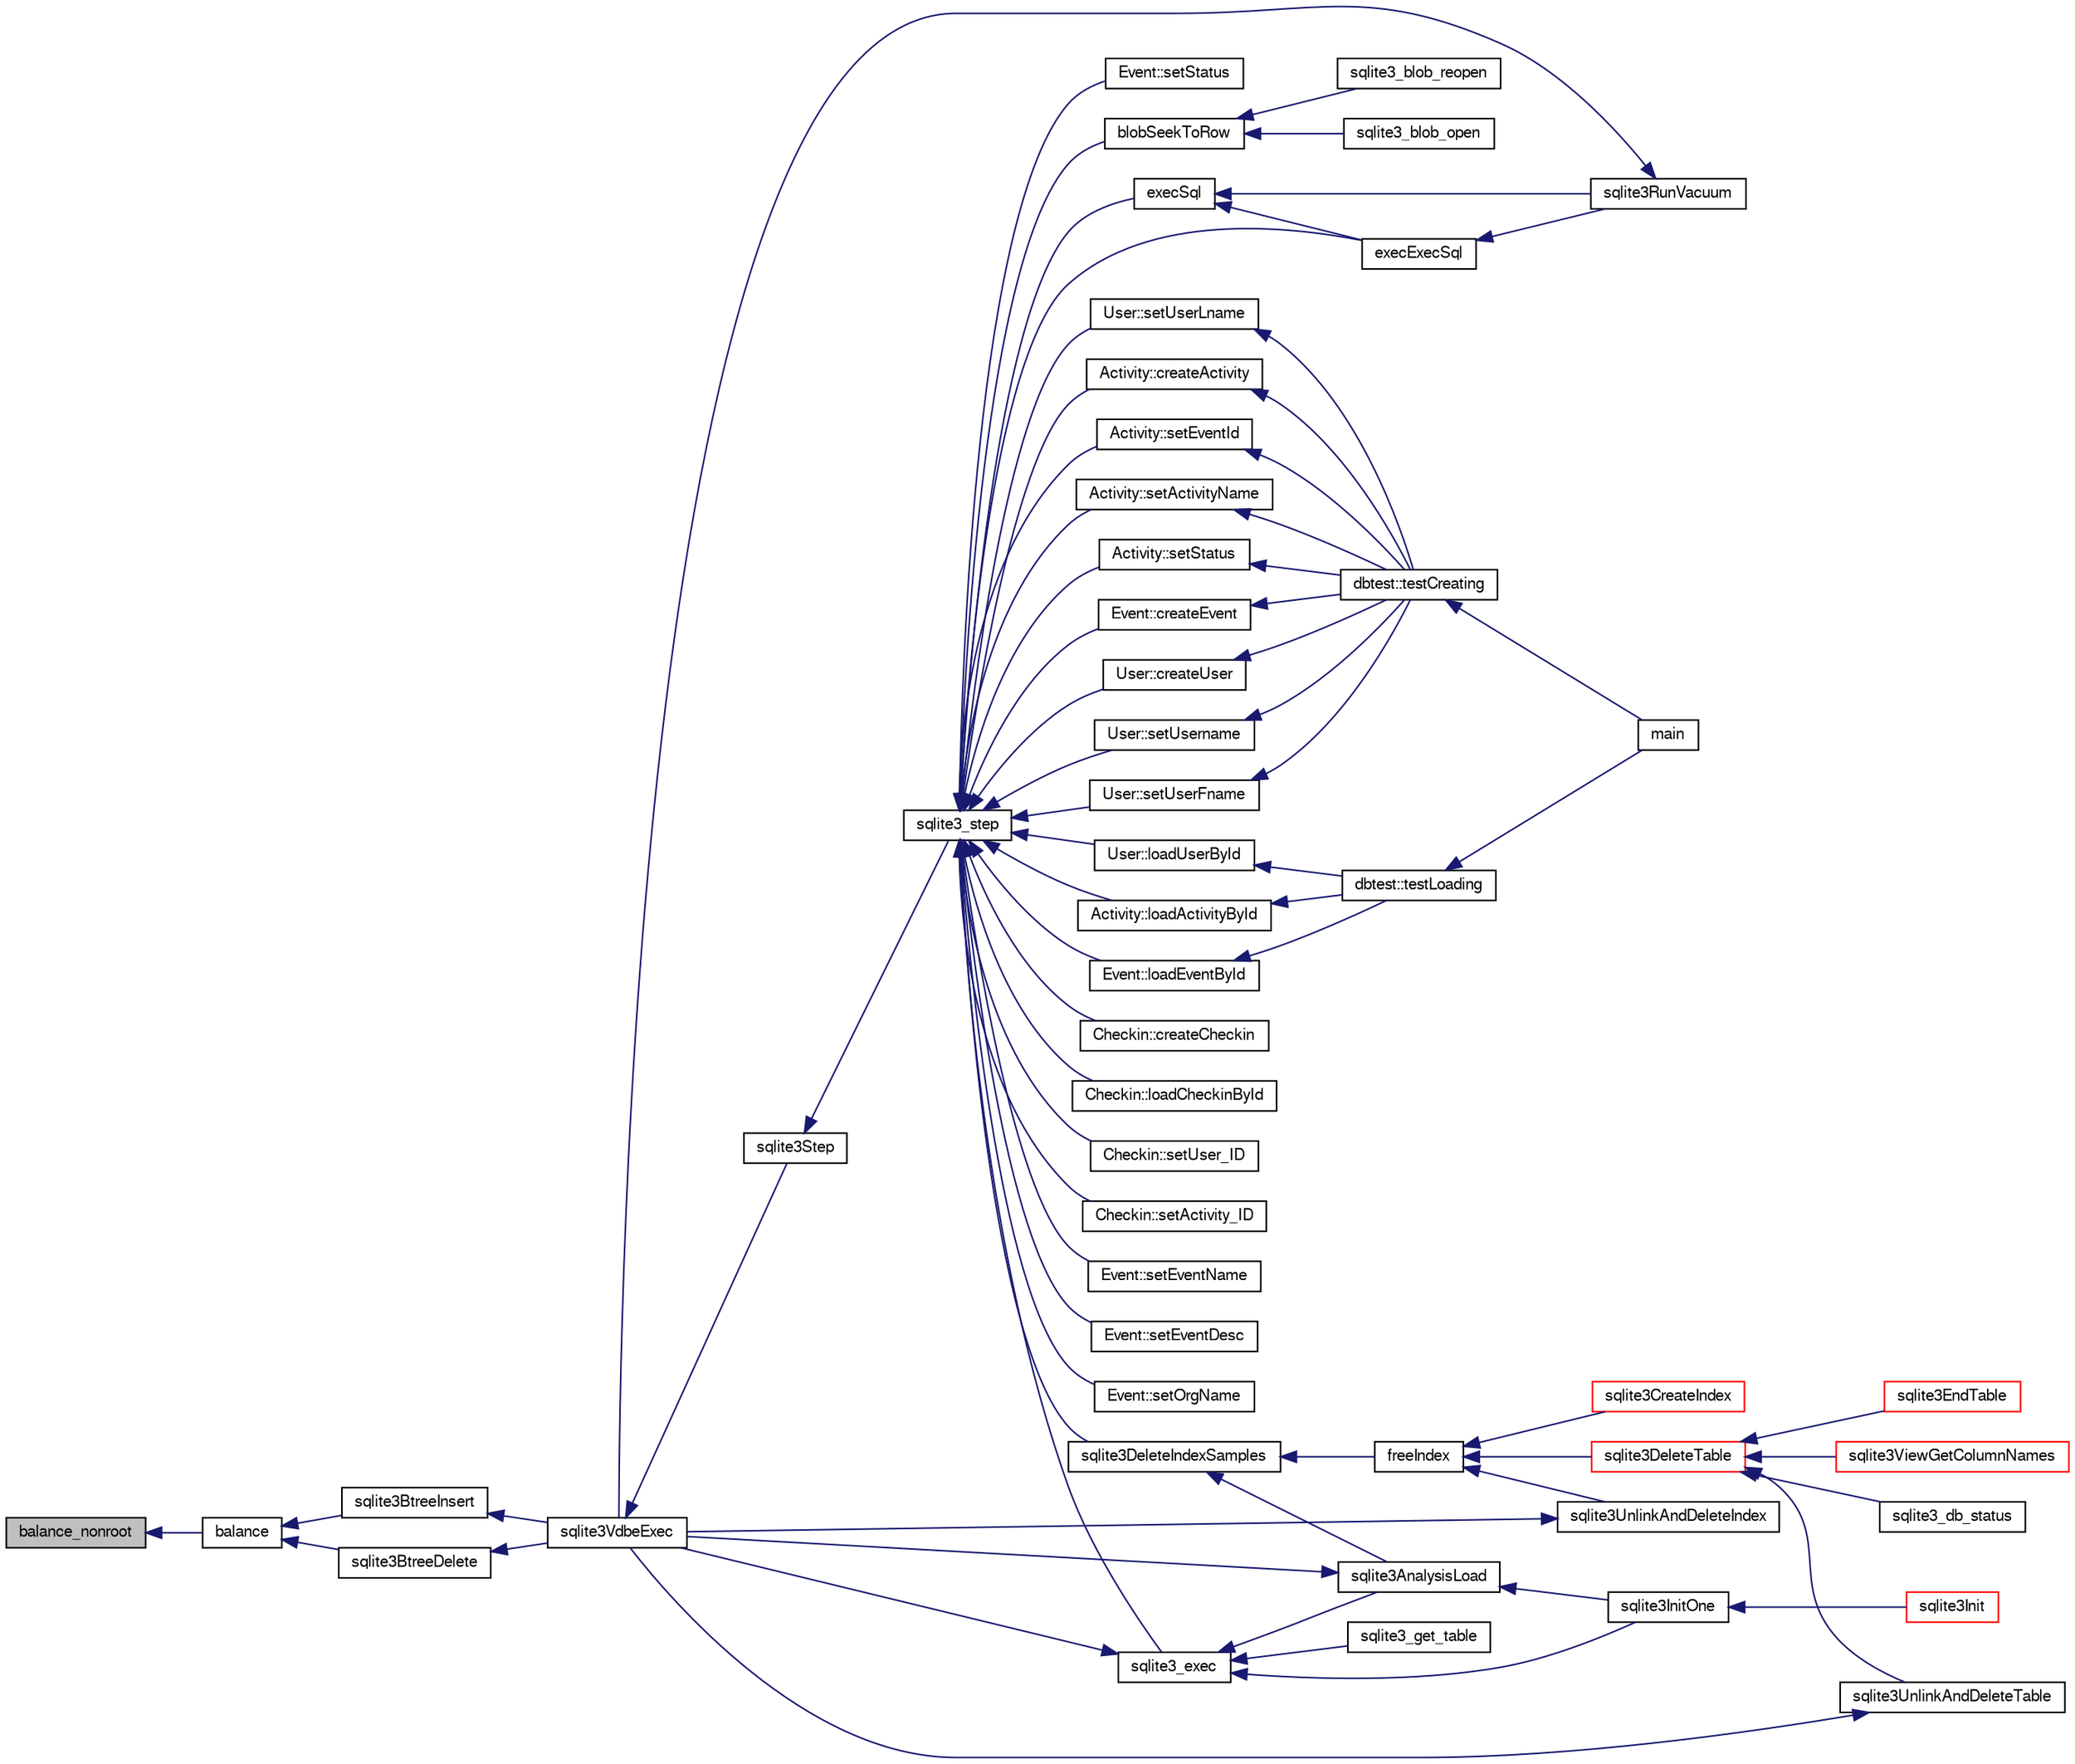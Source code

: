 digraph "balance_nonroot"
{
  edge [fontname="FreeSans",fontsize="10",labelfontname="FreeSans",labelfontsize="10"];
  node [fontname="FreeSans",fontsize="10",shape=record];
  rankdir="LR";
  Node19522 [label="balance_nonroot",height=0.2,width=0.4,color="black", fillcolor="grey75", style="filled", fontcolor="black"];
  Node19522 -> Node19523 [dir="back",color="midnightblue",fontsize="10",style="solid",fontname="FreeSans"];
  Node19523 [label="balance",height=0.2,width=0.4,color="black", fillcolor="white", style="filled",URL="$sqlite3_8c.html#a173f7c872fb68ccd3a20440d640b66c7"];
  Node19523 -> Node19524 [dir="back",color="midnightblue",fontsize="10",style="solid",fontname="FreeSans"];
  Node19524 [label="sqlite3BtreeInsert",height=0.2,width=0.4,color="black", fillcolor="white", style="filled",URL="$sqlite3_8c.html#aa6c6b68ed28d38984e5fa329794d7f02"];
  Node19524 -> Node19525 [dir="back",color="midnightblue",fontsize="10",style="solid",fontname="FreeSans"];
  Node19525 [label="sqlite3VdbeExec",height=0.2,width=0.4,color="black", fillcolor="white", style="filled",URL="$sqlite3_8c.html#a8ce40a614bdc56719c4d642b1e4dfb21"];
  Node19525 -> Node19526 [dir="back",color="midnightblue",fontsize="10",style="solid",fontname="FreeSans"];
  Node19526 [label="sqlite3Step",height=0.2,width=0.4,color="black", fillcolor="white", style="filled",URL="$sqlite3_8c.html#a3f2872e873e2758a4beedad1d5113554"];
  Node19526 -> Node19527 [dir="back",color="midnightblue",fontsize="10",style="solid",fontname="FreeSans"];
  Node19527 [label="sqlite3_step",height=0.2,width=0.4,color="black", fillcolor="white", style="filled",URL="$sqlite3_8h.html#ac1e491ce36b7471eb28387f7d3c74334"];
  Node19527 -> Node19528 [dir="back",color="midnightblue",fontsize="10",style="solid",fontname="FreeSans"];
  Node19528 [label="Activity::createActivity",height=0.2,width=0.4,color="black", fillcolor="white", style="filled",URL="$classActivity.html#a813cc5e52c14ab49b39014c134e3425b"];
  Node19528 -> Node19529 [dir="back",color="midnightblue",fontsize="10",style="solid",fontname="FreeSans"];
  Node19529 [label="dbtest::testCreating",height=0.2,width=0.4,color="black", fillcolor="white", style="filled",URL="$classdbtest.html#a8193e88a7df657069c8a6bd09c8243b7"];
  Node19529 -> Node19530 [dir="back",color="midnightblue",fontsize="10",style="solid",fontname="FreeSans"];
  Node19530 [label="main",height=0.2,width=0.4,color="black", fillcolor="white", style="filled",URL="$test_8cpp.html#ae66f6b31b5ad750f1fe042a706a4e3d4"];
  Node19527 -> Node19531 [dir="back",color="midnightblue",fontsize="10",style="solid",fontname="FreeSans"];
  Node19531 [label="Activity::loadActivityById",height=0.2,width=0.4,color="black", fillcolor="white", style="filled",URL="$classActivity.html#abe4ffb4f08a47212ebf9013259d9e7fd"];
  Node19531 -> Node19532 [dir="back",color="midnightblue",fontsize="10",style="solid",fontname="FreeSans"];
  Node19532 [label="dbtest::testLoading",height=0.2,width=0.4,color="black", fillcolor="white", style="filled",URL="$classdbtest.html#a6f98d82a2c8e2b9040848763504ddae1"];
  Node19532 -> Node19530 [dir="back",color="midnightblue",fontsize="10",style="solid",fontname="FreeSans"];
  Node19527 -> Node19533 [dir="back",color="midnightblue",fontsize="10",style="solid",fontname="FreeSans"];
  Node19533 [label="Activity::setEventId",height=0.2,width=0.4,color="black", fillcolor="white", style="filled",URL="$classActivity.html#adb1d0fd0d08f473e068f0a4086bfa9ca"];
  Node19533 -> Node19529 [dir="back",color="midnightblue",fontsize="10",style="solid",fontname="FreeSans"];
  Node19527 -> Node19534 [dir="back",color="midnightblue",fontsize="10",style="solid",fontname="FreeSans"];
  Node19534 [label="Activity::setActivityName",height=0.2,width=0.4,color="black", fillcolor="white", style="filled",URL="$classActivity.html#a62dc3737b33915a36086f9dd26d16a81"];
  Node19534 -> Node19529 [dir="back",color="midnightblue",fontsize="10",style="solid",fontname="FreeSans"];
  Node19527 -> Node19535 [dir="back",color="midnightblue",fontsize="10",style="solid",fontname="FreeSans"];
  Node19535 [label="Activity::setStatus",height=0.2,width=0.4,color="black", fillcolor="white", style="filled",URL="$classActivity.html#af618135a7738f4d2a7ee147a8ef912ea"];
  Node19535 -> Node19529 [dir="back",color="midnightblue",fontsize="10",style="solid",fontname="FreeSans"];
  Node19527 -> Node19536 [dir="back",color="midnightblue",fontsize="10",style="solid",fontname="FreeSans"];
  Node19536 [label="Checkin::createCheckin",height=0.2,width=0.4,color="black", fillcolor="white", style="filled",URL="$classCheckin.html#a4e40acdf7fff0e607f6de4f24f3a163c"];
  Node19527 -> Node19537 [dir="back",color="midnightblue",fontsize="10",style="solid",fontname="FreeSans"];
  Node19537 [label="Checkin::loadCheckinById",height=0.2,width=0.4,color="black", fillcolor="white", style="filled",URL="$classCheckin.html#a3461f70ea6c68475225f2a07f78a21e0"];
  Node19527 -> Node19538 [dir="back",color="midnightblue",fontsize="10",style="solid",fontname="FreeSans"];
  Node19538 [label="Checkin::setUser_ID",height=0.2,width=0.4,color="black", fillcolor="white", style="filled",URL="$classCheckin.html#a76ab640f4f912876dbebf183db5359c6"];
  Node19527 -> Node19539 [dir="back",color="midnightblue",fontsize="10",style="solid",fontname="FreeSans"];
  Node19539 [label="Checkin::setActivity_ID",height=0.2,width=0.4,color="black", fillcolor="white", style="filled",URL="$classCheckin.html#ab2ff3ec2604ec73a42af25874a00b232"];
  Node19527 -> Node19540 [dir="back",color="midnightblue",fontsize="10",style="solid",fontname="FreeSans"];
  Node19540 [label="Event::createEvent",height=0.2,width=0.4,color="black", fillcolor="white", style="filled",URL="$classEvent.html#a77adb9f4a46ffb32c2d931f0691f5903"];
  Node19540 -> Node19529 [dir="back",color="midnightblue",fontsize="10",style="solid",fontname="FreeSans"];
  Node19527 -> Node19541 [dir="back",color="midnightblue",fontsize="10",style="solid",fontname="FreeSans"];
  Node19541 [label="Event::loadEventById",height=0.2,width=0.4,color="black", fillcolor="white", style="filled",URL="$classEvent.html#afa66cea33f722dbeecb69cc98fdea055"];
  Node19541 -> Node19532 [dir="back",color="midnightblue",fontsize="10",style="solid",fontname="FreeSans"];
  Node19527 -> Node19542 [dir="back",color="midnightblue",fontsize="10",style="solid",fontname="FreeSans"];
  Node19542 [label="Event::setEventName",height=0.2,width=0.4,color="black", fillcolor="white", style="filled",URL="$classEvent.html#a10596b6ca077df05184e30d62b08729d"];
  Node19527 -> Node19543 [dir="back",color="midnightblue",fontsize="10",style="solid",fontname="FreeSans"];
  Node19543 [label="Event::setEventDesc",height=0.2,width=0.4,color="black", fillcolor="white", style="filled",URL="$classEvent.html#ae36b8377dcae792f1c5c4726024c981b"];
  Node19527 -> Node19544 [dir="back",color="midnightblue",fontsize="10",style="solid",fontname="FreeSans"];
  Node19544 [label="Event::setOrgName",height=0.2,width=0.4,color="black", fillcolor="white", style="filled",URL="$classEvent.html#a19aac0f776bd764563a54977656cf680"];
  Node19527 -> Node19545 [dir="back",color="midnightblue",fontsize="10",style="solid",fontname="FreeSans"];
  Node19545 [label="Event::setStatus",height=0.2,width=0.4,color="black", fillcolor="white", style="filled",URL="$classEvent.html#ab0a6b9285af0f4172eb841e2b80f8972"];
  Node19527 -> Node19546 [dir="back",color="midnightblue",fontsize="10",style="solid",fontname="FreeSans"];
  Node19546 [label="blobSeekToRow",height=0.2,width=0.4,color="black", fillcolor="white", style="filled",URL="$sqlite3_8c.html#afff57e13332b98c8a44a7cebe38962ab"];
  Node19546 -> Node19547 [dir="back",color="midnightblue",fontsize="10",style="solid",fontname="FreeSans"];
  Node19547 [label="sqlite3_blob_open",height=0.2,width=0.4,color="black", fillcolor="white", style="filled",URL="$sqlite3_8h.html#adb8ad839a5bdd62a43785132bc7dd518"];
  Node19546 -> Node19548 [dir="back",color="midnightblue",fontsize="10",style="solid",fontname="FreeSans"];
  Node19548 [label="sqlite3_blob_reopen",height=0.2,width=0.4,color="black", fillcolor="white", style="filled",URL="$sqlite3_8h.html#abc77c24fdc0150138490359a94360f7e"];
  Node19527 -> Node19549 [dir="back",color="midnightblue",fontsize="10",style="solid",fontname="FreeSans"];
  Node19549 [label="sqlite3DeleteIndexSamples",height=0.2,width=0.4,color="black", fillcolor="white", style="filled",URL="$sqlite3_8c.html#aaeda0302fbf61397ec009f65bed047ef"];
  Node19549 -> Node19550 [dir="back",color="midnightblue",fontsize="10",style="solid",fontname="FreeSans"];
  Node19550 [label="sqlite3AnalysisLoad",height=0.2,width=0.4,color="black", fillcolor="white", style="filled",URL="$sqlite3_8c.html#a48a2301c27e1d3d68708b9b8761b5a01"];
  Node19550 -> Node19525 [dir="back",color="midnightblue",fontsize="10",style="solid",fontname="FreeSans"];
  Node19550 -> Node19551 [dir="back",color="midnightblue",fontsize="10",style="solid",fontname="FreeSans"];
  Node19551 [label="sqlite3InitOne",height=0.2,width=0.4,color="black", fillcolor="white", style="filled",URL="$sqlite3_8c.html#ac4318b25df65269906b0379251fe9b85"];
  Node19551 -> Node19552 [dir="back",color="midnightblue",fontsize="10",style="solid",fontname="FreeSans"];
  Node19552 [label="sqlite3Init",height=0.2,width=0.4,color="red", fillcolor="white", style="filled",URL="$sqlite3_8c.html#aed74e3dc765631a833f522f425ff5a48"];
  Node19549 -> Node19652 [dir="back",color="midnightblue",fontsize="10",style="solid",fontname="FreeSans"];
  Node19652 [label="freeIndex",height=0.2,width=0.4,color="black", fillcolor="white", style="filled",URL="$sqlite3_8c.html#a00907c99c18d5bcb9d0b38c077146c31"];
  Node19652 -> Node19653 [dir="back",color="midnightblue",fontsize="10",style="solid",fontname="FreeSans"];
  Node19653 [label="sqlite3UnlinkAndDeleteIndex",height=0.2,width=0.4,color="black", fillcolor="white", style="filled",URL="$sqlite3_8c.html#a889f2dcb438c56db37a6d61e9f25e244"];
  Node19653 -> Node19525 [dir="back",color="midnightblue",fontsize="10",style="solid",fontname="FreeSans"];
  Node19652 -> Node19654 [dir="back",color="midnightblue",fontsize="10",style="solid",fontname="FreeSans"];
  Node19654 [label="sqlite3DeleteTable",height=0.2,width=0.4,color="red", fillcolor="white", style="filled",URL="$sqlite3_8c.html#a7fd3d507375a381a3807f92735318973"];
  Node19654 -> Node19655 [dir="back",color="midnightblue",fontsize="10",style="solid",fontname="FreeSans"];
  Node19655 [label="sqlite3_db_status",height=0.2,width=0.4,color="black", fillcolor="white", style="filled",URL="$sqlite3_8h.html#ab64e8333313ee2e44116842711818940"];
  Node19654 -> Node19656 [dir="back",color="midnightblue",fontsize="10",style="solid",fontname="FreeSans"];
  Node19656 [label="sqlite3UnlinkAndDeleteTable",height=0.2,width=0.4,color="black", fillcolor="white", style="filled",URL="$sqlite3_8c.html#a9733677716a49de464f86fff164e9a1b"];
  Node19656 -> Node19525 [dir="back",color="midnightblue",fontsize="10",style="solid",fontname="FreeSans"];
  Node19654 -> Node19567 [dir="back",color="midnightblue",fontsize="10",style="solid",fontname="FreeSans"];
  Node19567 [label="sqlite3EndTable",height=0.2,width=0.4,color="red", fillcolor="white", style="filled",URL="$sqlite3_8c.html#a7b5f2c66c0f0b6f819d970ca389768b0"];
  Node19654 -> Node19602 [dir="back",color="midnightblue",fontsize="10",style="solid",fontname="FreeSans"];
  Node19602 [label="sqlite3ViewGetColumnNames",height=0.2,width=0.4,color="red", fillcolor="white", style="filled",URL="$sqlite3_8c.html#aebc7cd8d9e2bd174ae0a60363d3f6ce8"];
  Node19652 -> Node19564 [dir="back",color="midnightblue",fontsize="10",style="solid",fontname="FreeSans"];
  Node19564 [label="sqlite3CreateIndex",height=0.2,width=0.4,color="red", fillcolor="white", style="filled",URL="$sqlite3_8c.html#a8dbe5e590ab6c58a8c45f34f7c81e825"];
  Node19527 -> Node19718 [dir="back",color="midnightblue",fontsize="10",style="solid",fontname="FreeSans"];
  Node19718 [label="sqlite3_exec",height=0.2,width=0.4,color="black", fillcolor="white", style="filled",URL="$sqlite3_8h.html#a97487ec8150e0bcc8fa392ab8f0e24db"];
  Node19718 -> Node19525 [dir="back",color="midnightblue",fontsize="10",style="solid",fontname="FreeSans"];
  Node19718 -> Node19550 [dir="back",color="midnightblue",fontsize="10",style="solid",fontname="FreeSans"];
  Node19718 -> Node19551 [dir="back",color="midnightblue",fontsize="10",style="solid",fontname="FreeSans"];
  Node19718 -> Node19719 [dir="back",color="midnightblue",fontsize="10",style="solid",fontname="FreeSans"];
  Node19719 [label="sqlite3_get_table",height=0.2,width=0.4,color="black", fillcolor="white", style="filled",URL="$sqlite3_8h.html#a5effeac4e12df57beaa35c5be1f61579"];
  Node19527 -> Node19709 [dir="back",color="midnightblue",fontsize="10",style="solid",fontname="FreeSans"];
  Node19709 [label="execSql",height=0.2,width=0.4,color="black", fillcolor="white", style="filled",URL="$sqlite3_8c.html#a7d16651b98a110662f4c265eff0246cb"];
  Node19709 -> Node19710 [dir="back",color="midnightblue",fontsize="10",style="solid",fontname="FreeSans"];
  Node19710 [label="execExecSql",height=0.2,width=0.4,color="black", fillcolor="white", style="filled",URL="$sqlite3_8c.html#ac1be09a6c047f21133d16378d301e0d4"];
  Node19710 -> Node19711 [dir="back",color="midnightblue",fontsize="10",style="solid",fontname="FreeSans"];
  Node19711 [label="sqlite3RunVacuum",height=0.2,width=0.4,color="black", fillcolor="white", style="filled",URL="$sqlite3_8c.html#a5e83ddc7b3e7e8e79ad5d1fc92de1d2f"];
  Node19711 -> Node19525 [dir="back",color="midnightblue",fontsize="10",style="solid",fontname="FreeSans"];
  Node19709 -> Node19711 [dir="back",color="midnightblue",fontsize="10",style="solid",fontname="FreeSans"];
  Node19527 -> Node19710 [dir="back",color="midnightblue",fontsize="10",style="solid",fontname="FreeSans"];
  Node19527 -> Node19712 [dir="back",color="midnightblue",fontsize="10",style="solid",fontname="FreeSans"];
  Node19712 [label="User::createUser",height=0.2,width=0.4,color="black", fillcolor="white", style="filled",URL="$classUser.html#a22ed673939e8cc0a136130b809bba513"];
  Node19712 -> Node19529 [dir="back",color="midnightblue",fontsize="10",style="solid",fontname="FreeSans"];
  Node19527 -> Node19713 [dir="back",color="midnightblue",fontsize="10",style="solid",fontname="FreeSans"];
  Node19713 [label="User::loadUserById",height=0.2,width=0.4,color="black", fillcolor="white", style="filled",URL="$classUser.html#a863377665b7fb83c5547dcf9727f5092"];
  Node19713 -> Node19532 [dir="back",color="midnightblue",fontsize="10",style="solid",fontname="FreeSans"];
  Node19527 -> Node19714 [dir="back",color="midnightblue",fontsize="10",style="solid",fontname="FreeSans"];
  Node19714 [label="User::setUsername",height=0.2,width=0.4,color="black", fillcolor="white", style="filled",URL="$classUser.html#aa0497022a136cb78de785b0a39ae60b1"];
  Node19714 -> Node19529 [dir="back",color="midnightblue",fontsize="10",style="solid",fontname="FreeSans"];
  Node19527 -> Node19715 [dir="back",color="midnightblue",fontsize="10",style="solid",fontname="FreeSans"];
  Node19715 [label="User::setUserFname",height=0.2,width=0.4,color="black", fillcolor="white", style="filled",URL="$classUser.html#a72657eb55cd0ca437b4841a43f19912f"];
  Node19715 -> Node19529 [dir="back",color="midnightblue",fontsize="10",style="solid",fontname="FreeSans"];
  Node19527 -> Node19716 [dir="back",color="midnightblue",fontsize="10",style="solid",fontname="FreeSans"];
  Node19716 [label="User::setUserLname",height=0.2,width=0.4,color="black", fillcolor="white", style="filled",URL="$classUser.html#aa25973387e5afe1aa6f60dd6545e33b5"];
  Node19716 -> Node19529 [dir="back",color="midnightblue",fontsize="10",style="solid",fontname="FreeSans"];
  Node19523 -> Node19786 [dir="back",color="midnightblue",fontsize="10",style="solid",fontname="FreeSans"];
  Node19786 [label="sqlite3BtreeDelete",height=0.2,width=0.4,color="black", fillcolor="white", style="filled",URL="$sqlite3_8c.html#a65c40cd7ec987dbd25392a180f388fe7"];
  Node19786 -> Node19525 [dir="back",color="midnightblue",fontsize="10",style="solid",fontname="FreeSans"];
}
